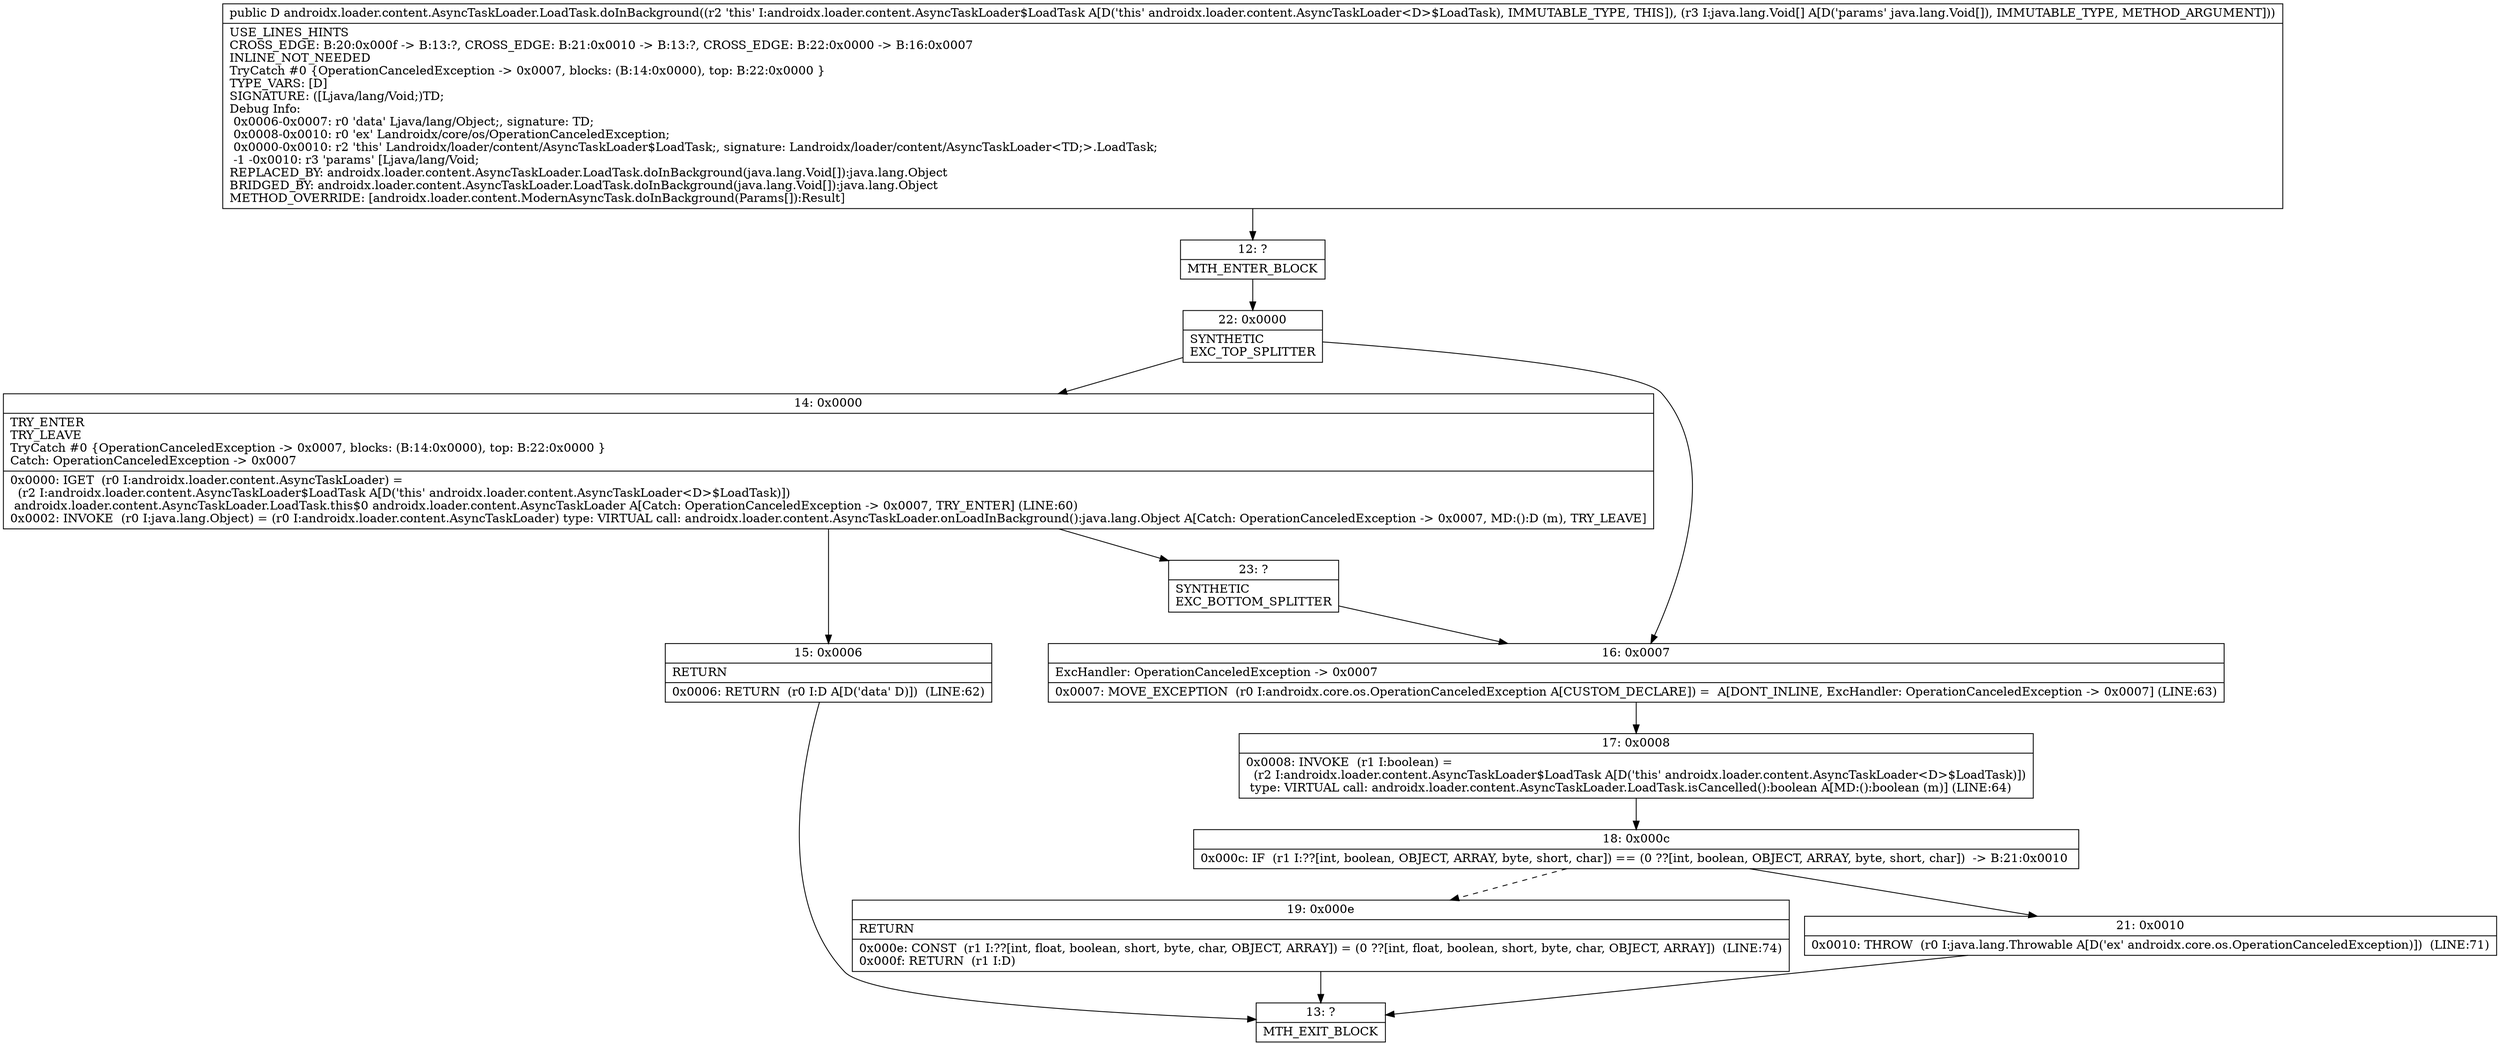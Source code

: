 digraph "CFG forandroidx.loader.content.AsyncTaskLoader.LoadTask.doInBackground([Ljava\/lang\/Void;)Ljava\/lang\/Object;" {
Node_12 [shape=record,label="{12\:\ ?|MTH_ENTER_BLOCK\l}"];
Node_22 [shape=record,label="{22\:\ 0x0000|SYNTHETIC\lEXC_TOP_SPLITTER\l}"];
Node_14 [shape=record,label="{14\:\ 0x0000|TRY_ENTER\lTRY_LEAVE\lTryCatch #0 \{OperationCanceledException \-\> 0x0007, blocks: (B:14:0x0000), top: B:22:0x0000 \}\lCatch: OperationCanceledException \-\> 0x0007\l|0x0000: IGET  (r0 I:androidx.loader.content.AsyncTaskLoader) = \l  (r2 I:androidx.loader.content.AsyncTaskLoader$LoadTask A[D('this' androidx.loader.content.AsyncTaskLoader\<D\>$LoadTask)])\l androidx.loader.content.AsyncTaskLoader.LoadTask.this$0 androidx.loader.content.AsyncTaskLoader A[Catch: OperationCanceledException \-\> 0x0007, TRY_ENTER] (LINE:60)\l0x0002: INVOKE  (r0 I:java.lang.Object) = (r0 I:androidx.loader.content.AsyncTaskLoader) type: VIRTUAL call: androidx.loader.content.AsyncTaskLoader.onLoadInBackground():java.lang.Object A[Catch: OperationCanceledException \-\> 0x0007, MD:():D (m), TRY_LEAVE]\l}"];
Node_15 [shape=record,label="{15\:\ 0x0006|RETURN\l|0x0006: RETURN  (r0 I:D A[D('data' D)])  (LINE:62)\l}"];
Node_13 [shape=record,label="{13\:\ ?|MTH_EXIT_BLOCK\l}"];
Node_23 [shape=record,label="{23\:\ ?|SYNTHETIC\lEXC_BOTTOM_SPLITTER\l}"];
Node_16 [shape=record,label="{16\:\ 0x0007|ExcHandler: OperationCanceledException \-\> 0x0007\l|0x0007: MOVE_EXCEPTION  (r0 I:androidx.core.os.OperationCanceledException A[CUSTOM_DECLARE]) =  A[DONT_INLINE, ExcHandler: OperationCanceledException \-\> 0x0007] (LINE:63)\l}"];
Node_17 [shape=record,label="{17\:\ 0x0008|0x0008: INVOKE  (r1 I:boolean) = \l  (r2 I:androidx.loader.content.AsyncTaskLoader$LoadTask A[D('this' androidx.loader.content.AsyncTaskLoader\<D\>$LoadTask)])\l type: VIRTUAL call: androidx.loader.content.AsyncTaskLoader.LoadTask.isCancelled():boolean A[MD:():boolean (m)] (LINE:64)\l}"];
Node_18 [shape=record,label="{18\:\ 0x000c|0x000c: IF  (r1 I:??[int, boolean, OBJECT, ARRAY, byte, short, char]) == (0 ??[int, boolean, OBJECT, ARRAY, byte, short, char])  \-\> B:21:0x0010 \l}"];
Node_19 [shape=record,label="{19\:\ 0x000e|RETURN\l|0x000e: CONST  (r1 I:??[int, float, boolean, short, byte, char, OBJECT, ARRAY]) = (0 ??[int, float, boolean, short, byte, char, OBJECT, ARRAY])  (LINE:74)\l0x000f: RETURN  (r1 I:D) \l}"];
Node_21 [shape=record,label="{21\:\ 0x0010|0x0010: THROW  (r0 I:java.lang.Throwable A[D('ex' androidx.core.os.OperationCanceledException)])  (LINE:71)\l}"];
MethodNode[shape=record,label="{public D androidx.loader.content.AsyncTaskLoader.LoadTask.doInBackground((r2 'this' I:androidx.loader.content.AsyncTaskLoader$LoadTask A[D('this' androidx.loader.content.AsyncTaskLoader\<D\>$LoadTask), IMMUTABLE_TYPE, THIS]), (r3 I:java.lang.Void[] A[D('params' java.lang.Void[]), IMMUTABLE_TYPE, METHOD_ARGUMENT]))  | USE_LINES_HINTS\lCROSS_EDGE: B:20:0x000f \-\> B:13:?, CROSS_EDGE: B:21:0x0010 \-\> B:13:?, CROSS_EDGE: B:22:0x0000 \-\> B:16:0x0007\lINLINE_NOT_NEEDED\lTryCatch #0 \{OperationCanceledException \-\> 0x0007, blocks: (B:14:0x0000), top: B:22:0x0000 \}\lTYPE_VARS: [D]\lSIGNATURE: ([Ljava\/lang\/Void;)TD;\lDebug Info:\l  0x0006\-0x0007: r0 'data' Ljava\/lang\/Object;, signature: TD;\l  0x0008\-0x0010: r0 'ex' Landroidx\/core\/os\/OperationCanceledException;\l  0x0000\-0x0010: r2 'this' Landroidx\/loader\/content\/AsyncTaskLoader$LoadTask;, signature: Landroidx\/loader\/content\/AsyncTaskLoader\<TD;\>.LoadTask;\l  \-1 \-0x0010: r3 'params' [Ljava\/lang\/Void;\lREPLACED_BY: androidx.loader.content.AsyncTaskLoader.LoadTask.doInBackground(java.lang.Void[]):java.lang.Object\lBRIDGED_BY: androidx.loader.content.AsyncTaskLoader.LoadTask.doInBackground(java.lang.Void[]):java.lang.Object\lMETHOD_OVERRIDE: [androidx.loader.content.ModernAsyncTask.doInBackground(Params[]):Result]\l}"];
MethodNode -> Node_12;Node_12 -> Node_22;
Node_22 -> Node_14;
Node_22 -> Node_16;
Node_14 -> Node_15;
Node_14 -> Node_23;
Node_15 -> Node_13;
Node_23 -> Node_16;
Node_16 -> Node_17;
Node_17 -> Node_18;
Node_18 -> Node_19[style=dashed];
Node_18 -> Node_21;
Node_19 -> Node_13;
Node_21 -> Node_13;
}

